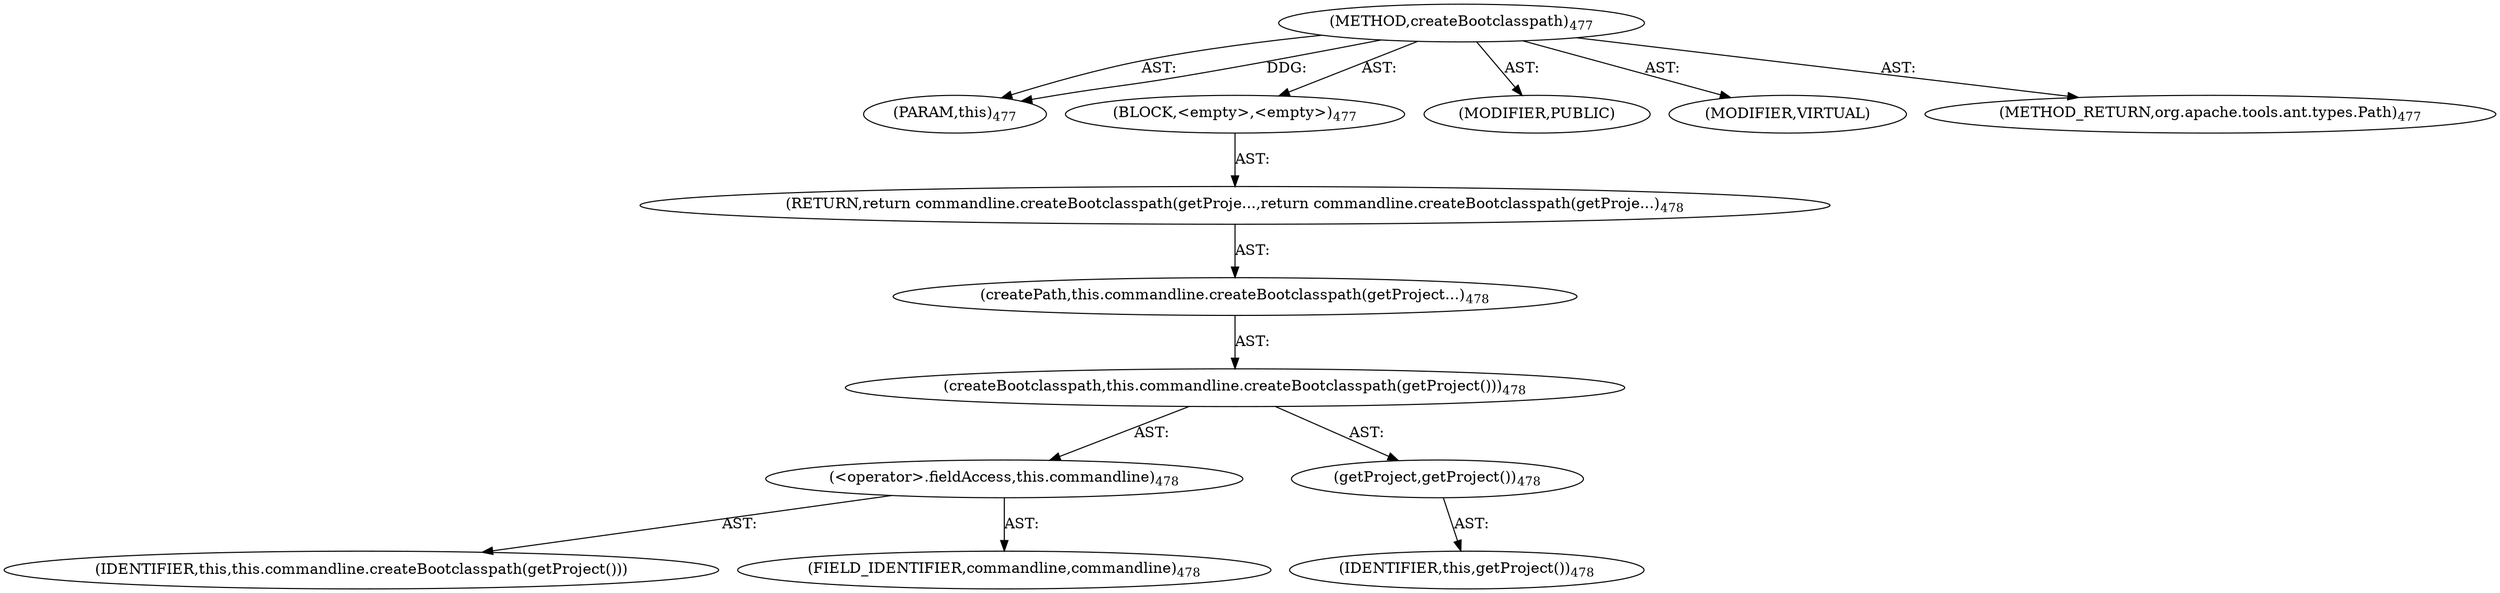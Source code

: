 digraph "createBootclasspath" {  
"111669149716" [label = <(METHOD,createBootclasspath)<SUB>477</SUB>> ]
"115964117002" [label = <(PARAM,this)<SUB>477</SUB>> ]
"25769803802" [label = <(BLOCK,&lt;empty&gt;,&lt;empty&gt;)<SUB>477</SUB>> ]
"146028888068" [label = <(RETURN,return commandline.createBootclasspath(getProje...,return commandline.createBootclasspath(getProje...)<SUB>478</SUB>> ]
"30064771159" [label = <(createPath,this.commandline.createBootclasspath(getProject...)<SUB>478</SUB>> ]
"30064771160" [label = <(createBootclasspath,this.commandline.createBootclasspath(getProject()))<SUB>478</SUB>> ]
"30064771161" [label = <(&lt;operator&gt;.fieldAccess,this.commandline)<SUB>478</SUB>> ]
"68719476881" [label = <(IDENTIFIER,this,this.commandline.createBootclasspath(getProject()))> ]
"55834574861" [label = <(FIELD_IDENTIFIER,commandline,commandline)<SUB>478</SUB>> ]
"30064771162" [label = <(getProject,getProject())<SUB>478</SUB>> ]
"68719476746" [label = <(IDENTIFIER,this,getProject())<SUB>478</SUB>> ]
"133143986237" [label = <(MODIFIER,PUBLIC)> ]
"133143986238" [label = <(MODIFIER,VIRTUAL)> ]
"128849018900" [label = <(METHOD_RETURN,org.apache.tools.ant.types.Path)<SUB>477</SUB>> ]
  "111669149716" -> "115964117002"  [ label = "AST: "] 
  "111669149716" -> "25769803802"  [ label = "AST: "] 
  "111669149716" -> "133143986237"  [ label = "AST: "] 
  "111669149716" -> "133143986238"  [ label = "AST: "] 
  "111669149716" -> "128849018900"  [ label = "AST: "] 
  "25769803802" -> "146028888068"  [ label = "AST: "] 
  "146028888068" -> "30064771159"  [ label = "AST: "] 
  "30064771159" -> "30064771160"  [ label = "AST: "] 
  "30064771160" -> "30064771161"  [ label = "AST: "] 
  "30064771160" -> "30064771162"  [ label = "AST: "] 
  "30064771161" -> "68719476881"  [ label = "AST: "] 
  "30064771161" -> "55834574861"  [ label = "AST: "] 
  "30064771162" -> "68719476746"  [ label = "AST: "] 
  "111669149716" -> "115964117002"  [ label = "DDG: "] 
}
